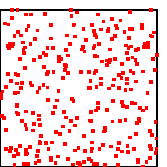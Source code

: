 beginfig(0)

draw unitsquare scaled 2cm;

for i:=1 upto 300:
	draw (uniformdeviate(2cm), uniformdeviate(2cm))
		withpen pensquare scaled bp
		withcolor red;
endfor

endfig

